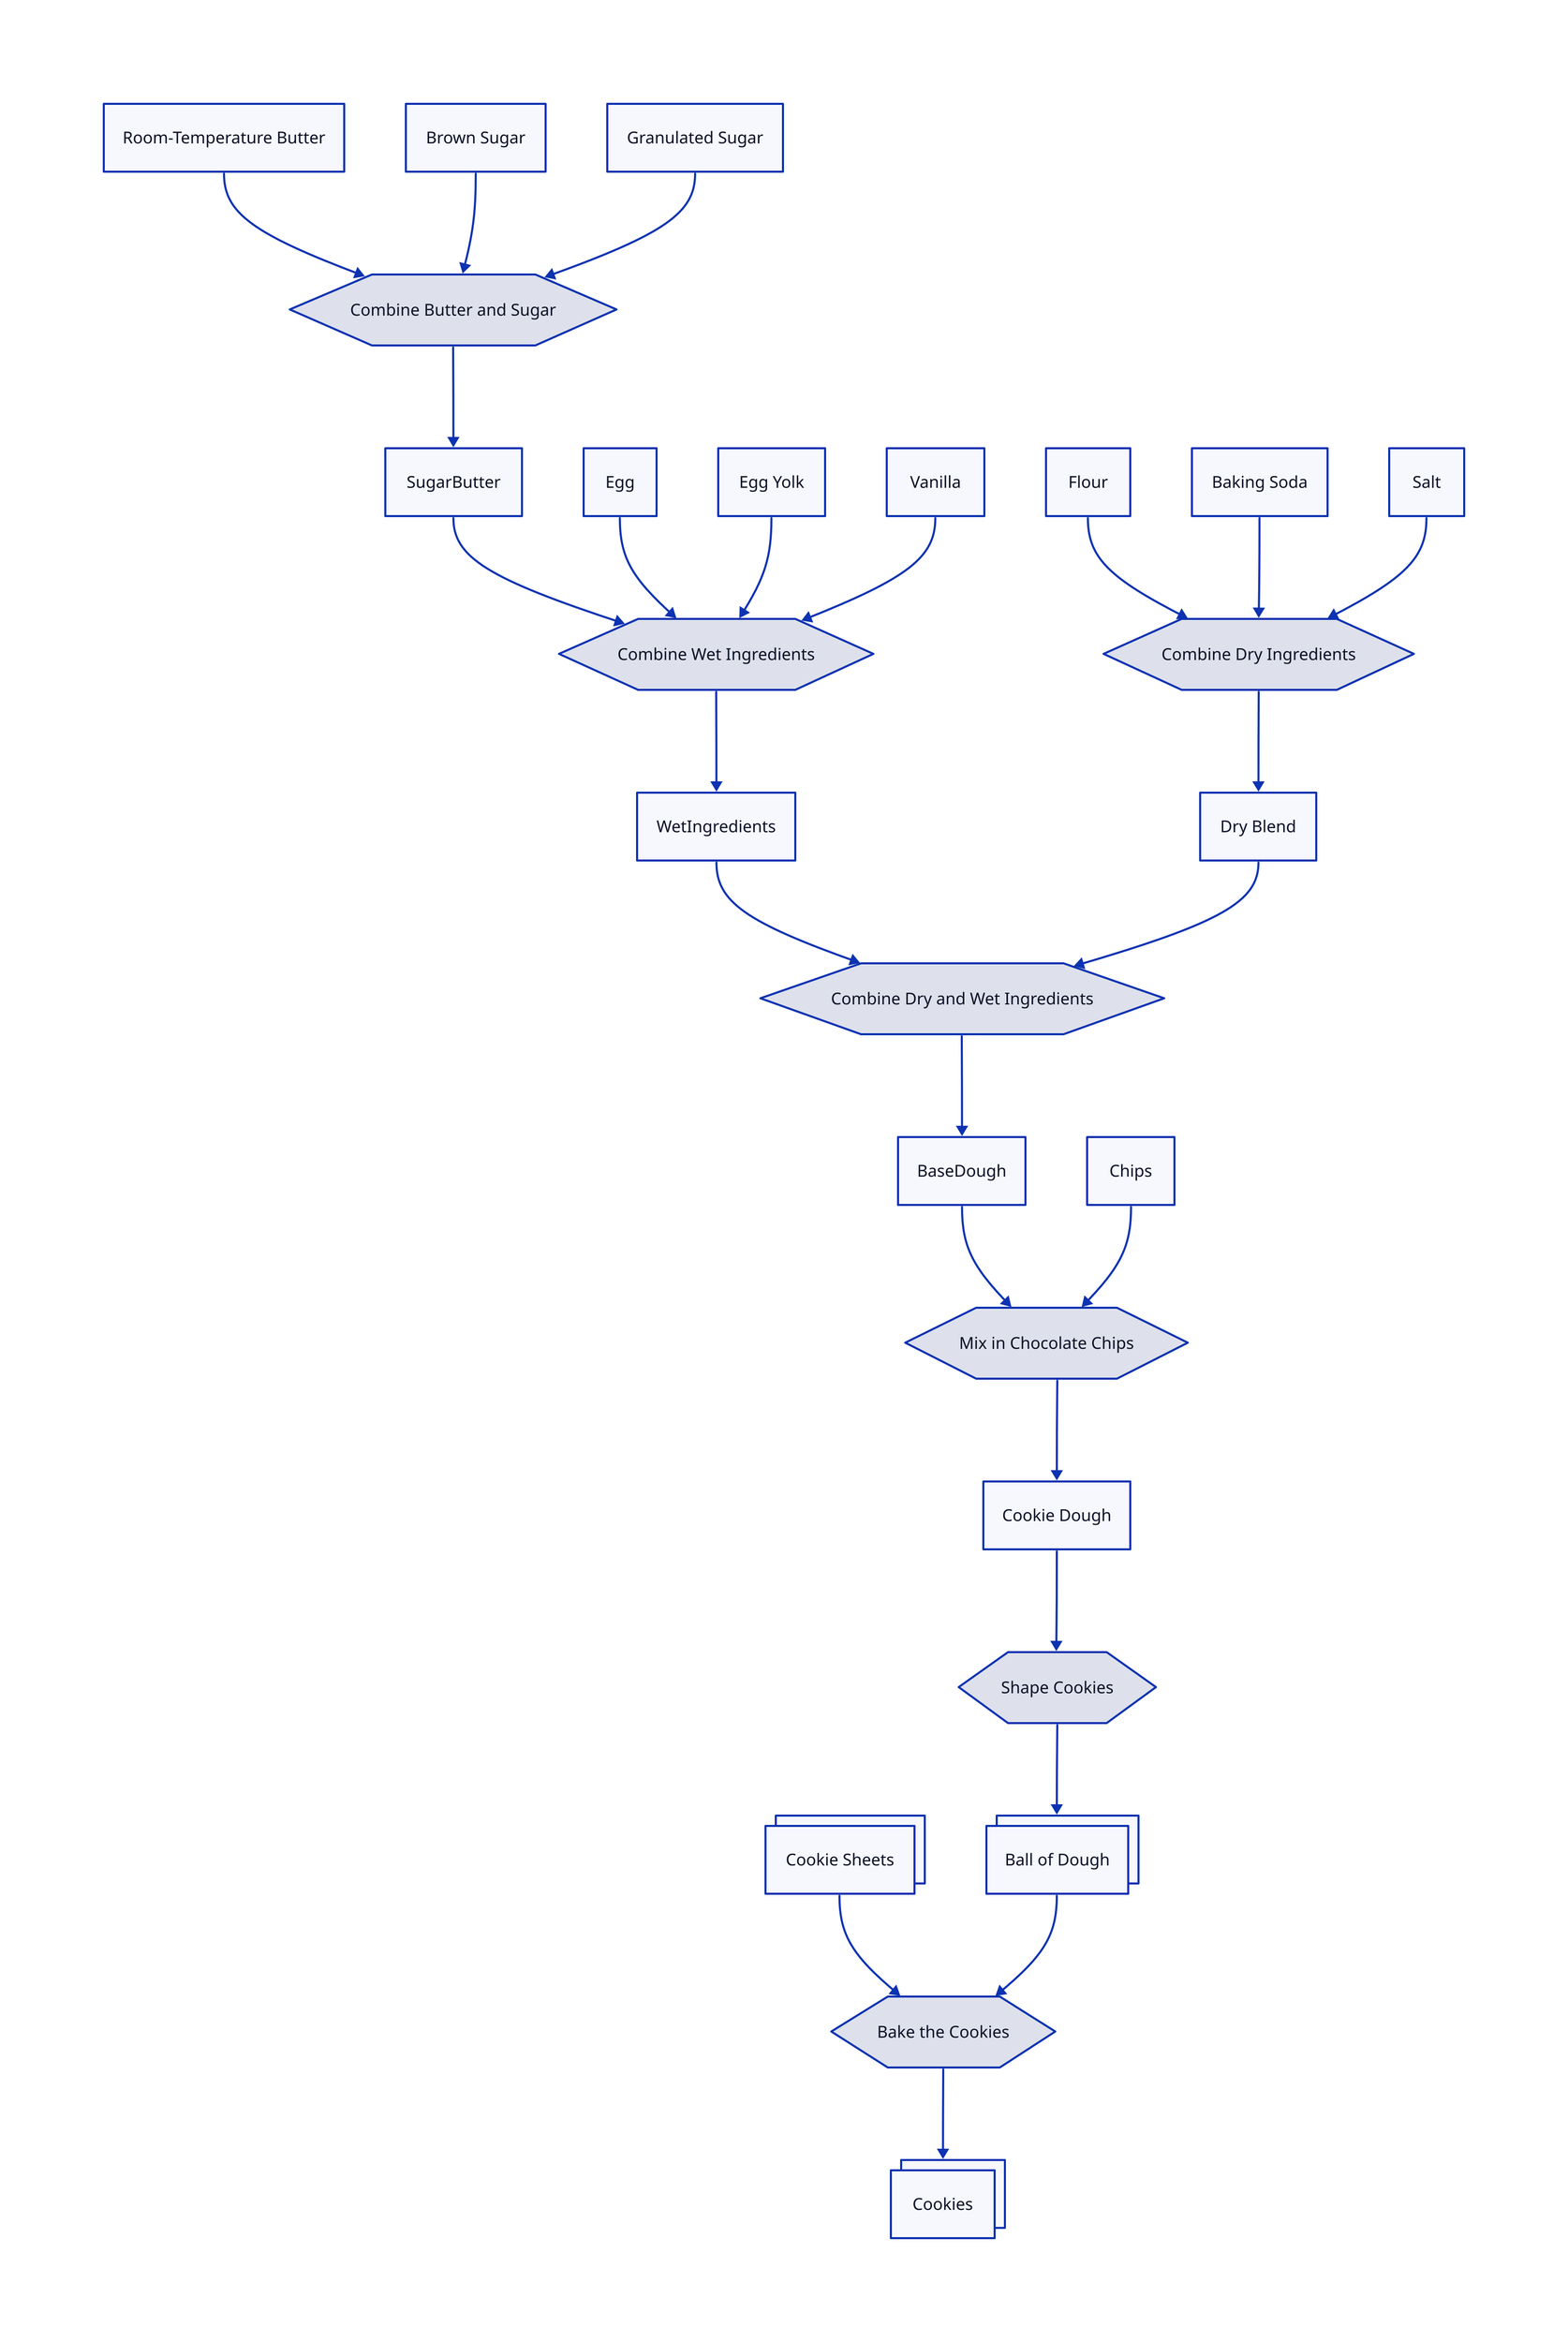 vars: {
  d2-config: {
     theme-id: 1
  }
}
D3: Flour
D4: Baking Soda
D5: Salt
D6: Dry Blend
D8: Room-Temperature Butter
D9: Brown Sugar
D10: Granulated Sugar
D11: SugarButter
D13: Egg
D14: Egg Yolk
D15: Vanilla
D16: WetIngredients
D18: BaseDough
D20: Chips
D21: Cookie Dough
D23: Ball of Dough
D25: Cookie Sheets
D26: Cookies
P2: Combine Dry Ingredients
P2.shape: Hexagon
P7: Combine Butter and Sugar
P7.shape: Hexagon
P12: Combine Wet Ingredients
P12.shape: Hexagon
P17: Combine Dry and Wet Ingredients
P17.shape: Hexagon
P19: Mix in Chocolate Chips
P19.shape: Hexagon
P22: Shape Cookies
P22.shape: Hexagon
P24: Bake the Cookies
P24.shape: Hexagon
D3 -> P2
D4 -> P2
D5 -> P2
P2 -> D6
D8 -> P7
D9 -> P7
D10 -> P7
P7 -> D11
D11 -> P12
D13 -> P12
D14 -> P12
D15 -> P12
P12 -> D16
D16 -> P17
D6 -> P17
P17 -> D18
D18 -> P19
D20 -> P19
P19 -> D21
D21 -> P22
P22 -> D23
D25 -> P24
D23 -> P24
P24 -> D26
D26.style.multiple: true
D25.style.multiple: true
D23.style.multiple: true
